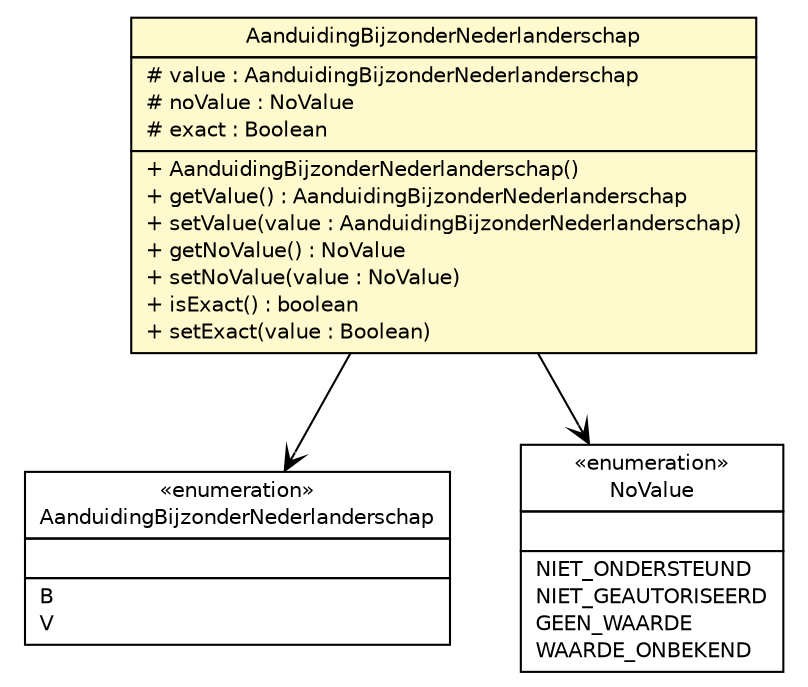 #!/usr/local/bin/dot
#
# Class diagram 
# Generated by UMLGraph version R5_6-24-gf6e263 (http://www.umlgraph.org/)
#

digraph G {
	edge [fontname="Helvetica",fontsize=10,labelfontname="Helvetica",labelfontsize=10];
	node [fontname="Helvetica",fontsize=10,shape=plaintext];
	nodesep=0.25;
	ranksep=0.5;
	// nl.egem.stuf.sector.bg._0204.AanduidingBijzonderNederlanderschap
	c148906 [label=<<table title="nl.egem.stuf.sector.bg._0204.AanduidingBijzonderNederlanderschap" border="0" cellborder="1" cellspacing="0" cellpadding="2" port="p" href="./AanduidingBijzonderNederlanderschap.html">
		<tr><td><table border="0" cellspacing="0" cellpadding="1">
<tr><td align="center" balign="center"> &#171;enumeration&#187; </td></tr>
<tr><td align="center" balign="center"> AanduidingBijzonderNederlanderschap </td></tr>
		</table></td></tr>
		<tr><td><table border="0" cellspacing="0" cellpadding="1">
<tr><td align="left" balign="left">  </td></tr>
		</table></td></tr>
		<tr><td><table border="0" cellspacing="0" cellpadding="1">
<tr><td align="left" balign="left"> B </td></tr>
<tr><td align="left" balign="left"> V </td></tr>
		</table></td></tr>
		</table>>, URL="./AanduidingBijzonderNederlanderschap.html", fontname="Helvetica", fontcolor="black", fontsize=10.0];
	// nl.egem.stuf.sector.bg._0204.PRSFund.AanduidingBijzonderNederlanderschap
	c148993 [label=<<table title="nl.egem.stuf.sector.bg._0204.PRSFund.AanduidingBijzonderNederlanderschap" border="0" cellborder="1" cellspacing="0" cellpadding="2" port="p" bgcolor="lemonChiffon" href="./PRSFund.AanduidingBijzonderNederlanderschap.html">
		<tr><td><table border="0" cellspacing="0" cellpadding="1">
<tr><td align="center" balign="center"> AanduidingBijzonderNederlanderschap </td></tr>
		</table></td></tr>
		<tr><td><table border="0" cellspacing="0" cellpadding="1">
<tr><td align="left" balign="left"> # value : AanduidingBijzonderNederlanderschap </td></tr>
<tr><td align="left" balign="left"> # noValue : NoValue </td></tr>
<tr><td align="left" balign="left"> # exact : Boolean </td></tr>
		</table></td></tr>
		<tr><td><table border="0" cellspacing="0" cellpadding="1">
<tr><td align="left" balign="left"> + AanduidingBijzonderNederlanderschap() </td></tr>
<tr><td align="left" balign="left"> + getValue() : AanduidingBijzonderNederlanderschap </td></tr>
<tr><td align="left" balign="left"> + setValue(value : AanduidingBijzonderNederlanderschap) </td></tr>
<tr><td align="left" balign="left"> + getNoValue() : NoValue </td></tr>
<tr><td align="left" balign="left"> + setNoValue(value : NoValue) </td></tr>
<tr><td align="left" balign="left"> + isExact() : boolean </td></tr>
<tr><td align="left" balign="left"> + setExact(value : Boolean) </td></tr>
		</table></td></tr>
		</table>>, URL="./PRSFund.AanduidingBijzonderNederlanderschap.html", fontname="Helvetica", fontcolor="black", fontsize=10.0];
	// nl.egem.stuf.stuf0204.NoValue
	c149277 [label=<<table title="nl.egem.stuf.stuf0204.NoValue" border="0" cellborder="1" cellspacing="0" cellpadding="2" port="p" href="../../../stuf0204/NoValue.html">
		<tr><td><table border="0" cellspacing="0" cellpadding="1">
<tr><td align="center" balign="center"> &#171;enumeration&#187; </td></tr>
<tr><td align="center" balign="center"> NoValue </td></tr>
		</table></td></tr>
		<tr><td><table border="0" cellspacing="0" cellpadding="1">
<tr><td align="left" balign="left">  </td></tr>
		</table></td></tr>
		<tr><td><table border="0" cellspacing="0" cellpadding="1">
<tr><td align="left" balign="left"> NIET_ONDERSTEUND </td></tr>
<tr><td align="left" balign="left"> NIET_GEAUTORISEERD </td></tr>
<tr><td align="left" balign="left"> GEEN_WAARDE </td></tr>
<tr><td align="left" balign="left"> WAARDE_ONBEKEND </td></tr>
		</table></td></tr>
		</table>>, URL="../../../stuf0204/NoValue.html", fontname="Helvetica", fontcolor="black", fontsize=10.0];
	// nl.egem.stuf.sector.bg._0204.PRSFund.AanduidingBijzonderNederlanderschap NAVASSOC nl.egem.stuf.sector.bg._0204.AanduidingBijzonderNederlanderschap
	c148993:p -> c148906:p [taillabel="", label="", headlabel="", fontname="Helvetica", fontcolor="black", fontsize=10.0, color="black", arrowhead=open];
	// nl.egem.stuf.sector.bg._0204.PRSFund.AanduidingBijzonderNederlanderschap NAVASSOC nl.egem.stuf.stuf0204.NoValue
	c148993:p -> c149277:p [taillabel="", label="", headlabel="", fontname="Helvetica", fontcolor="black", fontsize=10.0, color="black", arrowhead=open];
}

